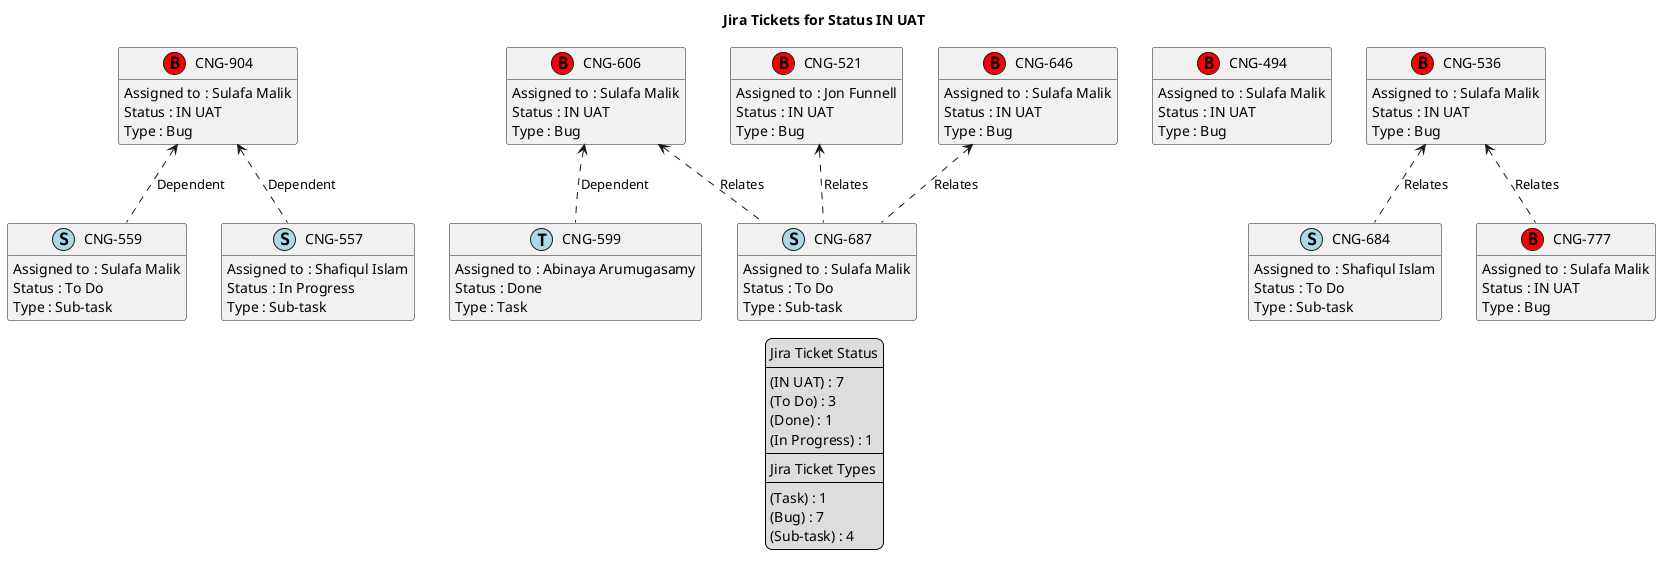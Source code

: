 @startuml
'https://plantuml.com/class-diagram

' GENERATE CLASS DIAGRAM ===========
' Generated at    : Mon Apr 22 10:33:03 CEST 2024

title Jira Tickets for Status IN UAT
hide empty members

legend
Jira Ticket Status
----
(IN UAT) : 7
(To Do) : 3
(Done) : 1
(In Progress) : 1
----
Jira Ticket Types
----
(Task) : 1
(Bug) : 7
(Sub-task) : 4
end legend


' Tickets =======
class "CNG-559" << (S,lightblue) >> {
  Assigned to : Sulafa Malik
  Status : To Do
  Type : Sub-task
}

class "CNG-606" << (B,red) >> {
  Assigned to : Sulafa Malik
  Status : IN UAT
  Type : Bug
}

class "CNG-904" << (B,red) >> {
  Assigned to : Sulafa Malik
  Status : IN UAT
  Type : Bug
}

class "CNG-494" << (B,red) >> {
  Assigned to : Sulafa Malik
  Status : IN UAT
  Type : Bug
}

class "CNG-684" << (S,lightblue) >> {
  Assigned to : Shafiqul Islam
  Status : To Do
  Type : Sub-task
}

class "CNG-521" << (B,red) >> {
  Assigned to : Jon Funnell
  Status : IN UAT
  Type : Bug
}

class "CNG-687" << (S,lightblue) >> {
  Assigned to : Sulafa Malik
  Status : To Do
  Type : Sub-task
}

class "CNG-599" << (T,lightblue) >> {
  Assigned to : Abinaya Arumugasamy
  Status : Done
  Type : Task
}

class "CNG-536" << (B,red) >> {
  Assigned to : Sulafa Malik
  Status : IN UAT
  Type : Bug
}

class "CNG-646" << (B,red) >> {
  Assigned to : Sulafa Malik
  Status : IN UAT
  Type : Bug
}

class "CNG-777" << (B,red) >> {
  Assigned to : Sulafa Malik
  Status : IN UAT
  Type : Bug
}

class "CNG-557" << (S,lightblue) >> {
  Assigned to : Shafiqul Islam
  Status : In Progress
  Type : Sub-task
}



' Links =======
"CNG-536" <.. "CNG-684" : Relates
"CNG-536" <.. "CNG-777" : Relates
"CNG-521" <.. "CNG-687" : Relates
"CNG-646" <.. "CNG-687" : Relates
"CNG-606" <.. "CNG-599" : Dependent
"CNG-606" <.. "CNG-687" : Relates
"CNG-904" <.. "CNG-557" : Dependent
"CNG-904" <.. "CNG-559" : Dependent


@enduml
